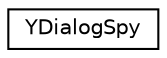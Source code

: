 digraph "Graphical Class Hierarchy"
{
 // LATEX_PDF_SIZE
  edge [fontname="Helvetica",fontsize="10",labelfontname="Helvetica",labelfontsize="10"];
  node [fontname="Helvetica",fontsize="10",shape=record];
  rankdir="LR";
  Node0 [label="YDialogSpy",height=0.2,width=0.4,color="black", fillcolor="white", style="filled",URL="$classYDialogSpy.html",tooltip=" "];
}
